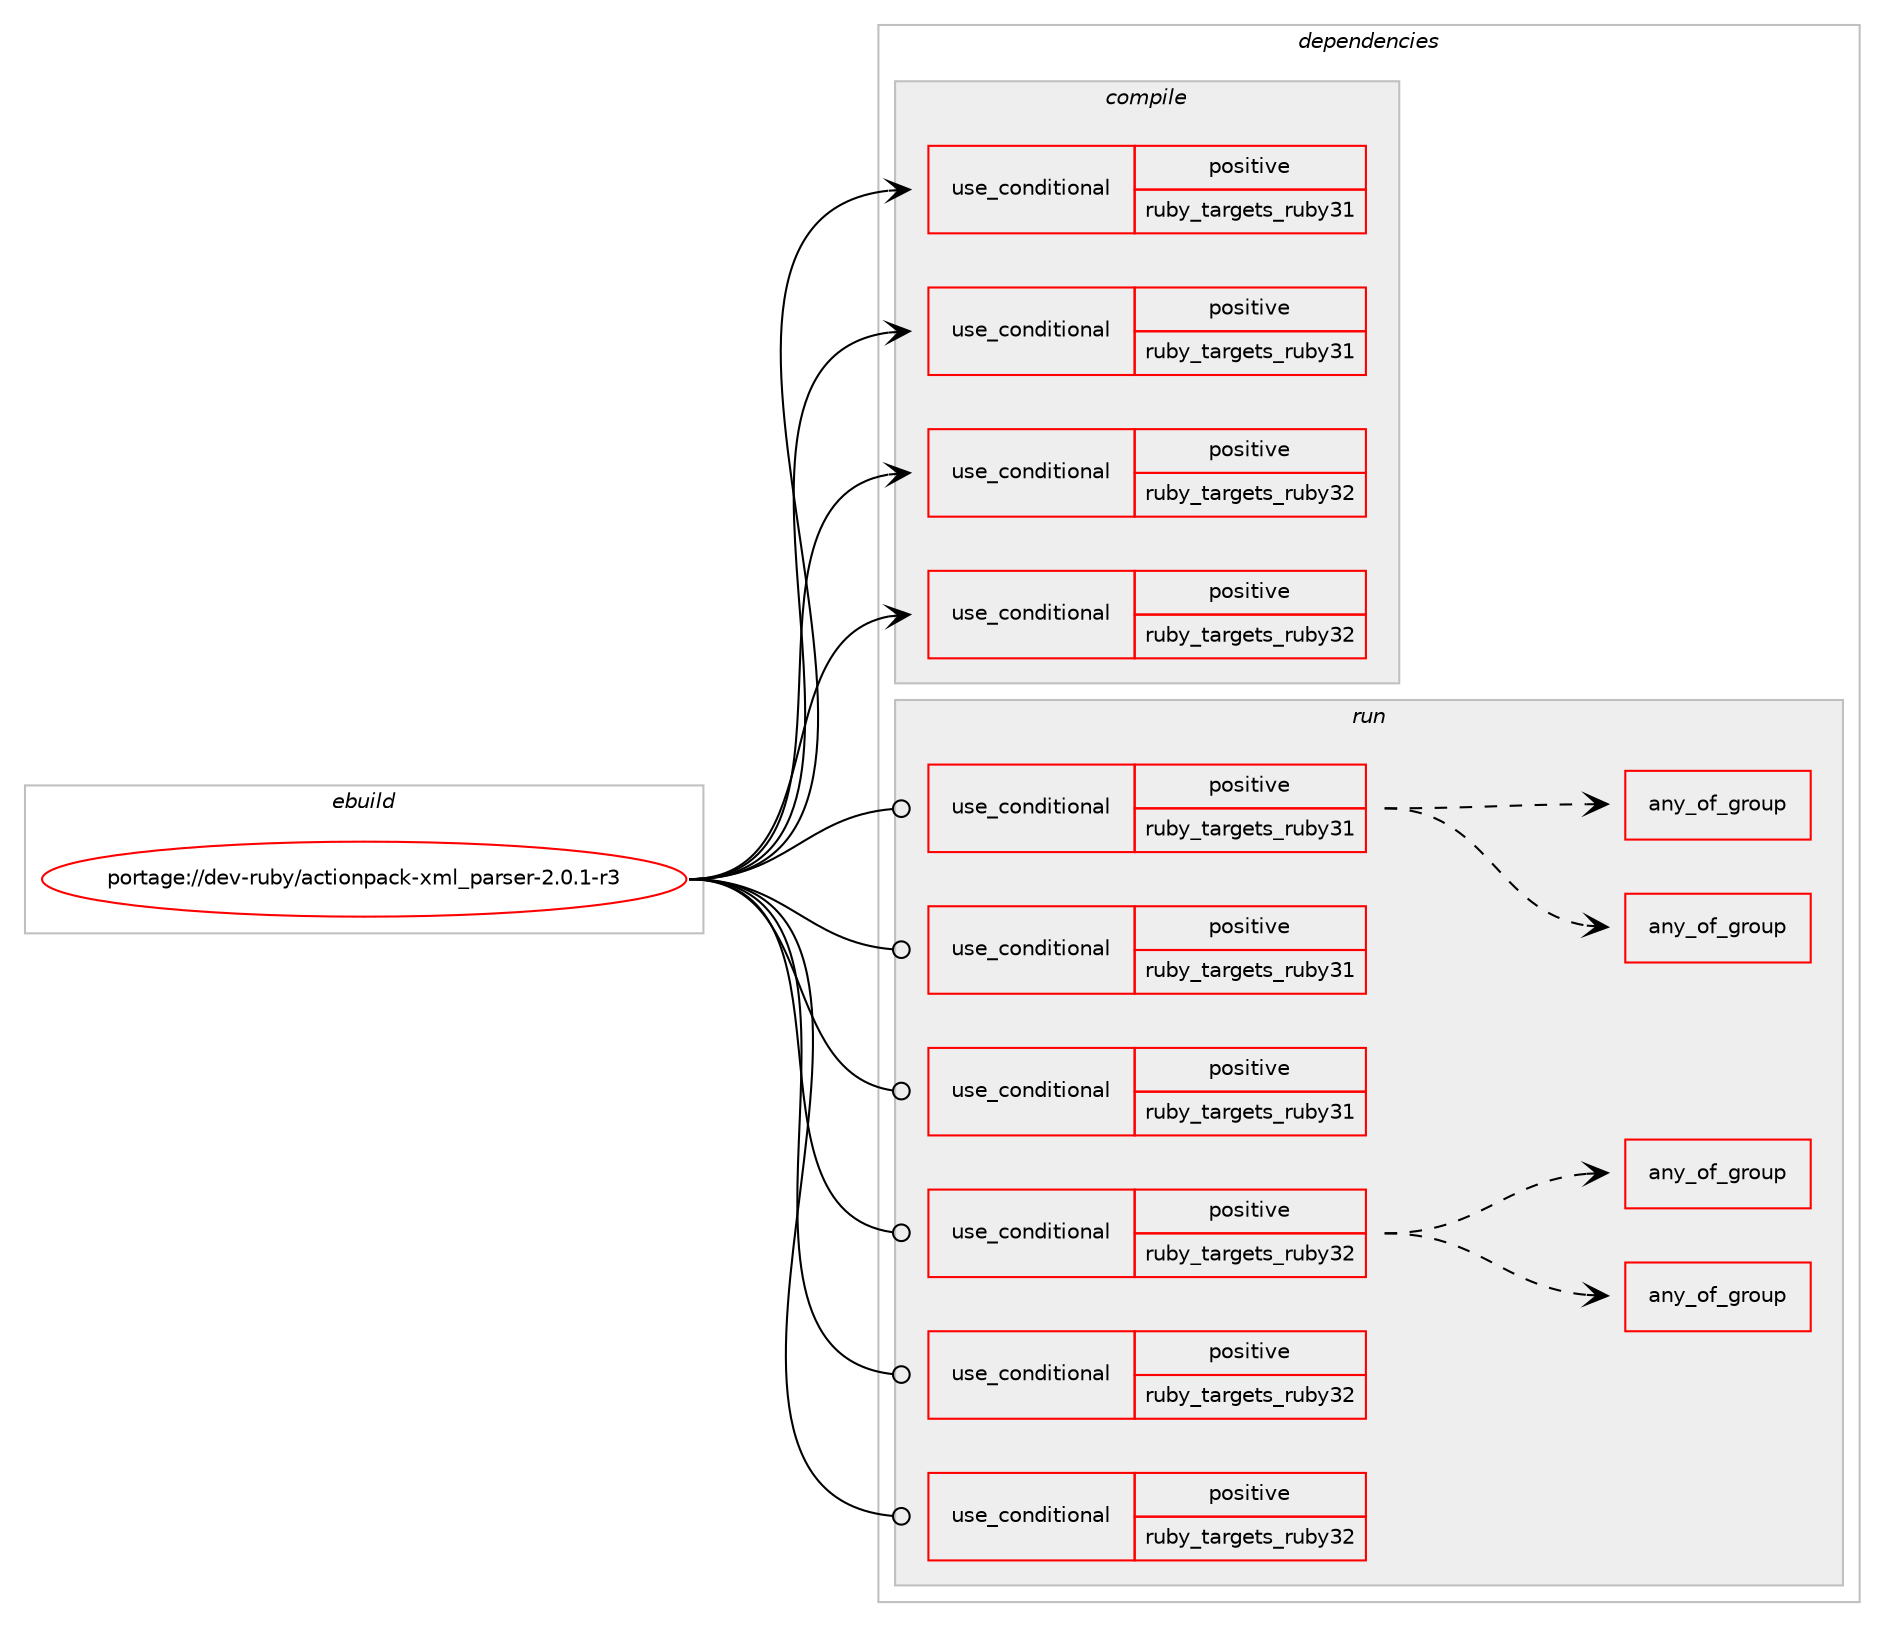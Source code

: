 digraph prolog {

# *************
# Graph options
# *************

newrank=true;
concentrate=true;
compound=true;
graph [rankdir=LR,fontname=Helvetica,fontsize=10,ranksep=1.5];#, ranksep=2.5, nodesep=0.2];
edge  [arrowhead=vee];
node  [fontname=Helvetica,fontsize=10];

# **********
# The ebuild
# **********

subgraph cluster_leftcol {
color=gray;
rank=same;
label=<<i>ebuild</i>>;
id [label="portage://dev-ruby/actionpack-xml_parser-2.0.1-r3", color=red, width=4, href="../dev-ruby/actionpack-xml_parser-2.0.1-r3.svg"];
}

# ****************
# The dependencies
# ****************

subgraph cluster_midcol {
color=gray;
label=<<i>dependencies</i>>;
subgraph cluster_compile {
fillcolor="#eeeeee";
style=filled;
label=<<i>compile</i>>;
subgraph cond41981 {
dependency88052 [label=<<TABLE BORDER="0" CELLBORDER="1" CELLSPACING="0" CELLPADDING="4"><TR><TD ROWSPAN="3" CELLPADDING="10">use_conditional</TD></TR><TR><TD>positive</TD></TR><TR><TD>ruby_targets_ruby31</TD></TR></TABLE>>, shape=none, color=red];
# *** BEGIN UNKNOWN DEPENDENCY TYPE (TODO) ***
# dependency88052 -> package_dependency(portage://dev-ruby/actionpack-xml_parser-2.0.1-r3,install,no,dev-lang,ruby,none,[,,],[slot(3.1)],[])
# *** END UNKNOWN DEPENDENCY TYPE (TODO) ***

}
id:e -> dependency88052:w [weight=20,style="solid",arrowhead="vee"];
subgraph cond41982 {
dependency88053 [label=<<TABLE BORDER="0" CELLBORDER="1" CELLSPACING="0" CELLPADDING="4"><TR><TD ROWSPAN="3" CELLPADDING="10">use_conditional</TD></TR><TR><TD>positive</TD></TR><TR><TD>ruby_targets_ruby31</TD></TR></TABLE>>, shape=none, color=red];
# *** BEGIN UNKNOWN DEPENDENCY TYPE (TODO) ***
# dependency88053 -> package_dependency(portage://dev-ruby/actionpack-xml_parser-2.0.1-r3,install,no,virtual,rubygems,none,[,,],[],[use(enable(ruby_targets_ruby31),negative)])
# *** END UNKNOWN DEPENDENCY TYPE (TODO) ***

}
id:e -> dependency88053:w [weight=20,style="solid",arrowhead="vee"];
subgraph cond41983 {
dependency88054 [label=<<TABLE BORDER="0" CELLBORDER="1" CELLSPACING="0" CELLPADDING="4"><TR><TD ROWSPAN="3" CELLPADDING="10">use_conditional</TD></TR><TR><TD>positive</TD></TR><TR><TD>ruby_targets_ruby32</TD></TR></TABLE>>, shape=none, color=red];
# *** BEGIN UNKNOWN DEPENDENCY TYPE (TODO) ***
# dependency88054 -> package_dependency(portage://dev-ruby/actionpack-xml_parser-2.0.1-r3,install,no,dev-lang,ruby,none,[,,],[slot(3.2)],[])
# *** END UNKNOWN DEPENDENCY TYPE (TODO) ***

}
id:e -> dependency88054:w [weight=20,style="solid",arrowhead="vee"];
subgraph cond41984 {
dependency88055 [label=<<TABLE BORDER="0" CELLBORDER="1" CELLSPACING="0" CELLPADDING="4"><TR><TD ROWSPAN="3" CELLPADDING="10">use_conditional</TD></TR><TR><TD>positive</TD></TR><TR><TD>ruby_targets_ruby32</TD></TR></TABLE>>, shape=none, color=red];
# *** BEGIN UNKNOWN DEPENDENCY TYPE (TODO) ***
# dependency88055 -> package_dependency(portage://dev-ruby/actionpack-xml_parser-2.0.1-r3,install,no,virtual,rubygems,none,[,,],[],[use(enable(ruby_targets_ruby32),negative)])
# *** END UNKNOWN DEPENDENCY TYPE (TODO) ***

}
id:e -> dependency88055:w [weight=20,style="solid",arrowhead="vee"];
}
subgraph cluster_compileandrun {
fillcolor="#eeeeee";
style=filled;
label=<<i>compile and run</i>>;
}
subgraph cluster_run {
fillcolor="#eeeeee";
style=filled;
label=<<i>run</i>>;
subgraph cond41985 {
dependency88056 [label=<<TABLE BORDER="0" CELLBORDER="1" CELLSPACING="0" CELLPADDING="4"><TR><TD ROWSPAN="3" CELLPADDING="10">use_conditional</TD></TR><TR><TD>positive</TD></TR><TR><TD>ruby_targets_ruby31</TD></TR></TABLE>>, shape=none, color=red];
subgraph any1098 {
dependency88057 [label=<<TABLE BORDER="0" CELLBORDER="1" CELLSPACING="0" CELLPADDING="4"><TR><TD CELLPADDING="10">any_of_group</TD></TR></TABLE>>, shape=none, color=red];# *** BEGIN UNKNOWN DEPENDENCY TYPE (TODO) ***
# dependency88057 -> package_dependency(portage://dev-ruby/actionpack-xml_parser-2.0.1-r3,run,no,dev-ruby,actionpack,none,[,,],[slot(6.1)],[use(enable(ruby_targets_ruby31),negative)])
# *** END UNKNOWN DEPENDENCY TYPE (TODO) ***

}
dependency88056:e -> dependency88057:w [weight=20,style="dashed",arrowhead="vee"];
subgraph any1099 {
dependency88058 [label=<<TABLE BORDER="0" CELLBORDER="1" CELLSPACING="0" CELLPADDING="4"><TR><TD CELLPADDING="10">any_of_group</TD></TR></TABLE>>, shape=none, color=red];# *** BEGIN UNKNOWN DEPENDENCY TYPE (TODO) ***
# dependency88058 -> package_dependency(portage://dev-ruby/actionpack-xml_parser-2.0.1-r3,run,no,dev-ruby,railties,none,[,,],[slot(6.1)],[use(enable(ruby_targets_ruby31),negative)])
# *** END UNKNOWN DEPENDENCY TYPE (TODO) ***

}
dependency88056:e -> dependency88058:w [weight=20,style="dashed",arrowhead="vee"];
}
id:e -> dependency88056:w [weight=20,style="solid",arrowhead="odot"];
subgraph cond41986 {
dependency88059 [label=<<TABLE BORDER="0" CELLBORDER="1" CELLSPACING="0" CELLPADDING="4"><TR><TD ROWSPAN="3" CELLPADDING="10">use_conditional</TD></TR><TR><TD>positive</TD></TR><TR><TD>ruby_targets_ruby31</TD></TR></TABLE>>, shape=none, color=red];
# *** BEGIN UNKNOWN DEPENDENCY TYPE (TODO) ***
# dependency88059 -> package_dependency(portage://dev-ruby/actionpack-xml_parser-2.0.1-r3,run,no,dev-lang,ruby,none,[,,],[slot(3.1)],[])
# *** END UNKNOWN DEPENDENCY TYPE (TODO) ***

}
id:e -> dependency88059:w [weight=20,style="solid",arrowhead="odot"];
subgraph cond41987 {
dependency88060 [label=<<TABLE BORDER="0" CELLBORDER="1" CELLSPACING="0" CELLPADDING="4"><TR><TD ROWSPAN="3" CELLPADDING="10">use_conditional</TD></TR><TR><TD>positive</TD></TR><TR><TD>ruby_targets_ruby31</TD></TR></TABLE>>, shape=none, color=red];
# *** BEGIN UNKNOWN DEPENDENCY TYPE (TODO) ***
# dependency88060 -> package_dependency(portage://dev-ruby/actionpack-xml_parser-2.0.1-r3,run,no,virtual,rubygems,none,[,,],[],[use(enable(ruby_targets_ruby31),negative)])
# *** END UNKNOWN DEPENDENCY TYPE (TODO) ***

}
id:e -> dependency88060:w [weight=20,style="solid",arrowhead="odot"];
subgraph cond41988 {
dependency88061 [label=<<TABLE BORDER="0" CELLBORDER="1" CELLSPACING="0" CELLPADDING="4"><TR><TD ROWSPAN="3" CELLPADDING="10">use_conditional</TD></TR><TR><TD>positive</TD></TR><TR><TD>ruby_targets_ruby32</TD></TR></TABLE>>, shape=none, color=red];
subgraph any1100 {
dependency88062 [label=<<TABLE BORDER="0" CELLBORDER="1" CELLSPACING="0" CELLPADDING="4"><TR><TD CELLPADDING="10">any_of_group</TD></TR></TABLE>>, shape=none, color=red];# *** BEGIN UNKNOWN DEPENDENCY TYPE (TODO) ***
# dependency88062 -> package_dependency(portage://dev-ruby/actionpack-xml_parser-2.0.1-r3,run,no,dev-ruby,actionpack,none,[,,],[slot(6.1)],[use(enable(ruby_targets_ruby32),negative)])
# *** END UNKNOWN DEPENDENCY TYPE (TODO) ***

}
dependency88061:e -> dependency88062:w [weight=20,style="dashed",arrowhead="vee"];
subgraph any1101 {
dependency88063 [label=<<TABLE BORDER="0" CELLBORDER="1" CELLSPACING="0" CELLPADDING="4"><TR><TD CELLPADDING="10">any_of_group</TD></TR></TABLE>>, shape=none, color=red];# *** BEGIN UNKNOWN DEPENDENCY TYPE (TODO) ***
# dependency88063 -> package_dependency(portage://dev-ruby/actionpack-xml_parser-2.0.1-r3,run,no,dev-ruby,railties,none,[,,],[slot(6.1)],[use(enable(ruby_targets_ruby32),negative)])
# *** END UNKNOWN DEPENDENCY TYPE (TODO) ***

}
dependency88061:e -> dependency88063:w [weight=20,style="dashed",arrowhead="vee"];
}
id:e -> dependency88061:w [weight=20,style="solid",arrowhead="odot"];
subgraph cond41989 {
dependency88064 [label=<<TABLE BORDER="0" CELLBORDER="1" CELLSPACING="0" CELLPADDING="4"><TR><TD ROWSPAN="3" CELLPADDING="10">use_conditional</TD></TR><TR><TD>positive</TD></TR><TR><TD>ruby_targets_ruby32</TD></TR></TABLE>>, shape=none, color=red];
# *** BEGIN UNKNOWN DEPENDENCY TYPE (TODO) ***
# dependency88064 -> package_dependency(portage://dev-ruby/actionpack-xml_parser-2.0.1-r3,run,no,dev-lang,ruby,none,[,,],[slot(3.2)],[])
# *** END UNKNOWN DEPENDENCY TYPE (TODO) ***

}
id:e -> dependency88064:w [weight=20,style="solid",arrowhead="odot"];
subgraph cond41990 {
dependency88065 [label=<<TABLE BORDER="0" CELLBORDER="1" CELLSPACING="0" CELLPADDING="4"><TR><TD ROWSPAN="3" CELLPADDING="10">use_conditional</TD></TR><TR><TD>positive</TD></TR><TR><TD>ruby_targets_ruby32</TD></TR></TABLE>>, shape=none, color=red];
# *** BEGIN UNKNOWN DEPENDENCY TYPE (TODO) ***
# dependency88065 -> package_dependency(portage://dev-ruby/actionpack-xml_parser-2.0.1-r3,run,no,virtual,rubygems,none,[,,],[],[use(enable(ruby_targets_ruby32),negative)])
# *** END UNKNOWN DEPENDENCY TYPE (TODO) ***

}
id:e -> dependency88065:w [weight=20,style="solid",arrowhead="odot"];
}
}

# **************
# The candidates
# **************

subgraph cluster_choices {
rank=same;
color=gray;
label=<<i>candidates</i>>;

}

}
